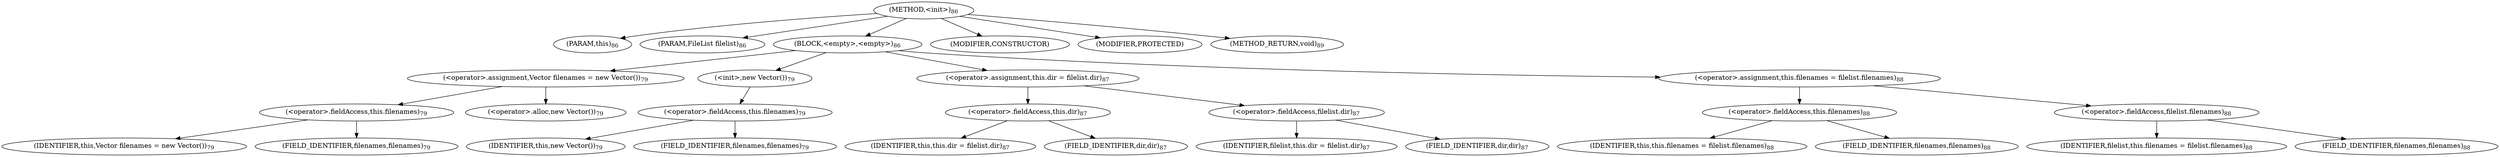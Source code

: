 digraph "&lt;init&gt;" {  
"58" [label = <(METHOD,&lt;init&gt;)<SUB>86</SUB>> ]
"6" [label = <(PARAM,this)<SUB>86</SUB>> ]
"59" [label = <(PARAM,FileList filelist)<SUB>86</SUB>> ]
"60" [label = <(BLOCK,&lt;empty&gt;,&lt;empty&gt;)<SUB>86</SUB>> ]
"61" [label = <(&lt;operator&gt;.assignment,Vector filenames = new Vector())<SUB>79</SUB>> ]
"62" [label = <(&lt;operator&gt;.fieldAccess,this.filenames)<SUB>79</SUB>> ]
"63" [label = <(IDENTIFIER,this,Vector filenames = new Vector())<SUB>79</SUB>> ]
"64" [label = <(FIELD_IDENTIFIER,filenames,filenames)<SUB>79</SUB>> ]
"65" [label = <(&lt;operator&gt;.alloc,new Vector())<SUB>79</SUB>> ]
"66" [label = <(&lt;init&gt;,new Vector())<SUB>79</SUB>> ]
"67" [label = <(&lt;operator&gt;.fieldAccess,this.filenames)<SUB>79</SUB>> ]
"68" [label = <(IDENTIFIER,this,new Vector())<SUB>79</SUB>> ]
"69" [label = <(FIELD_IDENTIFIER,filenames,filenames)<SUB>79</SUB>> ]
"70" [label = <(&lt;operator&gt;.assignment,this.dir = filelist.dir)<SUB>87</SUB>> ]
"71" [label = <(&lt;operator&gt;.fieldAccess,this.dir)<SUB>87</SUB>> ]
"5" [label = <(IDENTIFIER,this,this.dir = filelist.dir)<SUB>87</SUB>> ]
"72" [label = <(FIELD_IDENTIFIER,dir,dir)<SUB>87</SUB>> ]
"73" [label = <(&lt;operator&gt;.fieldAccess,filelist.dir)<SUB>87</SUB>> ]
"74" [label = <(IDENTIFIER,filelist,this.dir = filelist.dir)<SUB>87</SUB>> ]
"75" [label = <(FIELD_IDENTIFIER,dir,dir)<SUB>87</SUB>> ]
"76" [label = <(&lt;operator&gt;.assignment,this.filenames = filelist.filenames)<SUB>88</SUB>> ]
"77" [label = <(&lt;operator&gt;.fieldAccess,this.filenames)<SUB>88</SUB>> ]
"7" [label = <(IDENTIFIER,this,this.filenames = filelist.filenames)<SUB>88</SUB>> ]
"78" [label = <(FIELD_IDENTIFIER,filenames,filenames)<SUB>88</SUB>> ]
"79" [label = <(&lt;operator&gt;.fieldAccess,filelist.filenames)<SUB>88</SUB>> ]
"80" [label = <(IDENTIFIER,filelist,this.filenames = filelist.filenames)<SUB>88</SUB>> ]
"81" [label = <(FIELD_IDENTIFIER,filenames,filenames)<SUB>88</SUB>> ]
"82" [label = <(MODIFIER,CONSTRUCTOR)> ]
"83" [label = <(MODIFIER,PROTECTED)> ]
"84" [label = <(METHOD_RETURN,void)<SUB>89</SUB>> ]
  "58" -> "6" 
  "58" -> "59" 
  "58" -> "60" 
  "58" -> "82" 
  "58" -> "83" 
  "58" -> "84" 
  "60" -> "61" 
  "60" -> "66" 
  "60" -> "70" 
  "60" -> "76" 
  "61" -> "62" 
  "61" -> "65" 
  "62" -> "63" 
  "62" -> "64" 
  "66" -> "67" 
  "67" -> "68" 
  "67" -> "69" 
  "70" -> "71" 
  "70" -> "73" 
  "71" -> "5" 
  "71" -> "72" 
  "73" -> "74" 
  "73" -> "75" 
  "76" -> "77" 
  "76" -> "79" 
  "77" -> "7" 
  "77" -> "78" 
  "79" -> "80" 
  "79" -> "81" 
}
